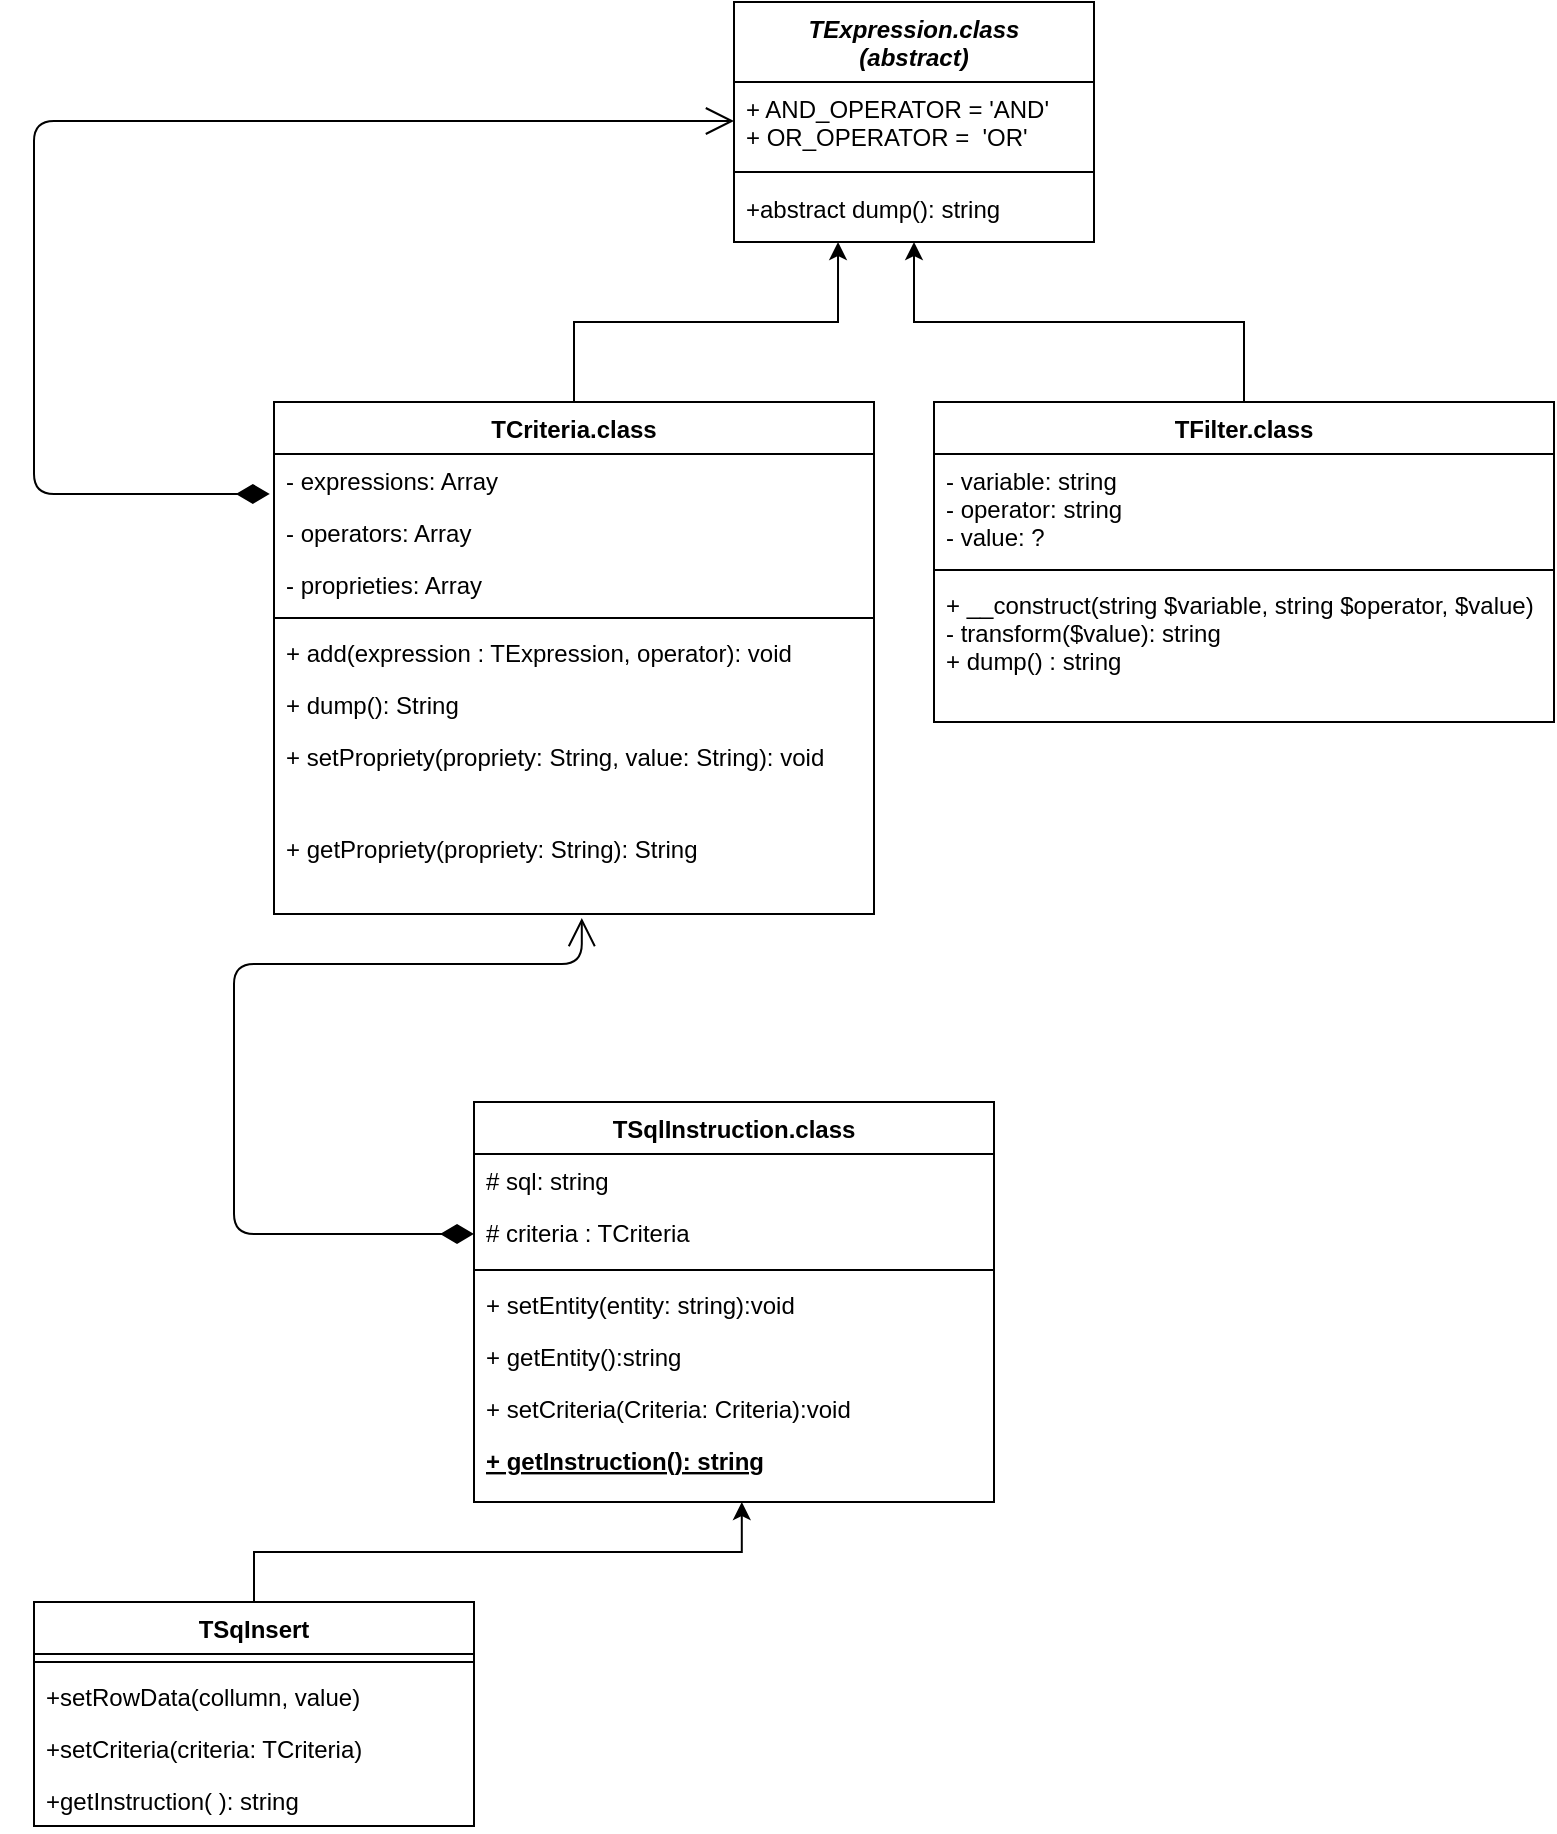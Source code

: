 <mxfile version="14.6.5" type="github">
  <diagram id="begXMOKjxD-VHNFKXaLN" name="Page-1">
    <mxGraphModel dx="1426" dy="867" grid="1" gridSize="10" guides="1" tooltips="1" connect="1" arrows="1" fold="1" page="1" pageScale="1" pageWidth="827" pageHeight="1169" math="0" shadow="0">
      <root>
        <mxCell id="0" />
        <mxCell id="1" parent="0" />
        <mxCell id="JY9pmbTufr1GAne4njng-2" value="TExpression.class&#xa;(abstract)" style="swimlane;fontStyle=3;align=center;verticalAlign=top;childLayout=stackLayout;horizontal=1;startSize=40;horizontalStack=0;resizeParent=1;resizeParentMax=0;resizeLast=0;collapsible=1;marginBottom=0;" parent="1" vertex="1">
          <mxGeometry x="370" y="80" width="180" height="120" as="geometry">
            <mxRectangle x="220" y="90" width="100" height="26" as="alternateBounds" />
          </mxGeometry>
        </mxCell>
        <mxCell id="JY9pmbTufr1GAne4njng-3" value="+ AND_OPERATOR = &#39;AND&#39;&#xa;+ OR_OPERATOR =  &#39;OR&#39;" style="text;strokeColor=none;fillColor=none;align=left;verticalAlign=top;spacingLeft=4;spacingRight=4;overflow=hidden;rotatable=0;points=[[0,0.5],[1,0.5]];portConstraint=eastwest;" parent="JY9pmbTufr1GAne4njng-2" vertex="1">
          <mxGeometry y="40" width="180" height="40" as="geometry" />
        </mxCell>
        <mxCell id="JY9pmbTufr1GAne4njng-4" value="" style="line;strokeWidth=1;fillColor=none;align=left;verticalAlign=middle;spacingTop=-1;spacingLeft=3;spacingRight=3;rotatable=0;labelPosition=right;points=[];portConstraint=eastwest;" parent="JY9pmbTufr1GAne4njng-2" vertex="1">
          <mxGeometry y="80" width="180" height="10" as="geometry" />
        </mxCell>
        <mxCell id="JY9pmbTufr1GAne4njng-5" value="+abstract dump(): string" style="text;strokeColor=none;fillColor=none;align=left;verticalAlign=top;spacingLeft=4;spacingRight=4;overflow=hidden;rotatable=0;points=[[0,0.5],[1,0.5]];portConstraint=eastwest;" parent="JY9pmbTufr1GAne4njng-2" vertex="1">
          <mxGeometry y="90" width="180" height="30" as="geometry" />
        </mxCell>
        <mxCell id="DMIW6I_9iaYC-AIP4fg_-6" style="edgeStyle=orthogonalEdgeStyle;rounded=0;orthogonalLoop=1;jettySize=auto;html=1;entryX=0.5;entryY=1;entryDx=0;entryDy=0;" parent="1" source="DMIW6I_9iaYC-AIP4fg_-1" target="JY9pmbTufr1GAne4njng-2" edge="1">
          <mxGeometry relative="1" as="geometry" />
        </mxCell>
        <mxCell id="DMIW6I_9iaYC-AIP4fg_-1" value="TFilter.class" style="swimlane;fontStyle=1;align=center;verticalAlign=top;childLayout=stackLayout;horizontal=1;startSize=26;horizontalStack=0;resizeParent=1;resizeParentMax=0;resizeLast=0;collapsible=1;marginBottom=0;" parent="1" vertex="1">
          <mxGeometry x="470" y="280" width="310" height="160" as="geometry" />
        </mxCell>
        <mxCell id="DMIW6I_9iaYC-AIP4fg_-2" value="- variable: string&#xa;- operator: string&#xa;- value: ?" style="text;strokeColor=none;fillColor=none;align=left;verticalAlign=top;spacingLeft=4;spacingRight=4;overflow=hidden;rotatable=0;points=[[0,0.5],[1,0.5]];portConstraint=eastwest;" parent="DMIW6I_9iaYC-AIP4fg_-1" vertex="1">
          <mxGeometry y="26" width="310" height="54" as="geometry" />
        </mxCell>
        <mxCell id="DMIW6I_9iaYC-AIP4fg_-3" value="" style="line;strokeWidth=1;fillColor=none;align=left;verticalAlign=middle;spacingTop=-1;spacingLeft=3;spacingRight=3;rotatable=0;labelPosition=right;points=[];portConstraint=eastwest;" parent="DMIW6I_9iaYC-AIP4fg_-1" vertex="1">
          <mxGeometry y="80" width="310" height="8" as="geometry" />
        </mxCell>
        <mxCell id="DMIW6I_9iaYC-AIP4fg_-4" value="+ __construct(string $variable, string $operator, $value)&#xa;- transform($value): string&#xa;+ dump() : string" style="text;strokeColor=none;fillColor=none;align=left;verticalAlign=top;spacingLeft=4;spacingRight=4;overflow=hidden;rotatable=0;points=[[0,0.5],[1,0.5]];portConstraint=eastwest;" parent="DMIW6I_9iaYC-AIP4fg_-1" vertex="1">
          <mxGeometry y="88" width="310" height="72" as="geometry" />
        </mxCell>
        <mxCell id="fzTyoeFtxnWJiMsBnYOy-11" style="edgeStyle=orthogonalEdgeStyle;rounded=0;orthogonalLoop=1;jettySize=auto;html=1;entryX=0.289;entryY=1;entryDx=0;entryDy=0;entryPerimeter=0;" parent="1" source="fzTyoeFtxnWJiMsBnYOy-2" target="JY9pmbTufr1GAne4njng-5" edge="1">
          <mxGeometry relative="1" as="geometry" />
        </mxCell>
        <mxCell id="fzTyoeFtxnWJiMsBnYOy-2" value="TCriteria.class" style="swimlane;fontStyle=1;align=center;verticalAlign=top;childLayout=stackLayout;horizontal=1;startSize=26;horizontalStack=0;resizeParent=1;resizeParentMax=0;resizeLast=0;collapsible=1;marginBottom=0;" parent="1" vertex="1">
          <mxGeometry x="140" y="280" width="300" height="256" as="geometry" />
        </mxCell>
        <mxCell id="fzTyoeFtxnWJiMsBnYOy-3" value="- expressions: Array" style="text;strokeColor=none;fillColor=none;align=left;verticalAlign=top;spacingLeft=4;spacingRight=4;overflow=hidden;rotatable=0;points=[[0,0.5],[1,0.5]];portConstraint=eastwest;" parent="fzTyoeFtxnWJiMsBnYOy-2" vertex="1">
          <mxGeometry y="26" width="300" height="26" as="geometry" />
        </mxCell>
        <mxCell id="fzTyoeFtxnWJiMsBnYOy-6" value="- operators: Array" style="text;strokeColor=none;fillColor=none;align=left;verticalAlign=top;spacingLeft=4;spacingRight=4;overflow=hidden;rotatable=0;points=[[0,0.5],[1,0.5]];portConstraint=eastwest;" parent="fzTyoeFtxnWJiMsBnYOy-2" vertex="1">
          <mxGeometry y="52" width="300" height="26" as="geometry" />
        </mxCell>
        <mxCell id="fzTyoeFtxnWJiMsBnYOy-7" value="- proprieties: Array" style="text;strokeColor=none;fillColor=none;align=left;verticalAlign=top;spacingLeft=4;spacingRight=4;overflow=hidden;rotatable=0;points=[[0,0.5],[1,0.5]];portConstraint=eastwest;" parent="fzTyoeFtxnWJiMsBnYOy-2" vertex="1">
          <mxGeometry y="78" width="300" height="26" as="geometry" />
        </mxCell>
        <mxCell id="fzTyoeFtxnWJiMsBnYOy-4" value="" style="line;strokeWidth=1;fillColor=none;align=left;verticalAlign=middle;spacingTop=-1;spacingLeft=3;spacingRight=3;rotatable=0;labelPosition=right;points=[];portConstraint=eastwest;" parent="fzTyoeFtxnWJiMsBnYOy-2" vertex="1">
          <mxGeometry y="104" width="300" height="8" as="geometry" />
        </mxCell>
        <mxCell id="fzTyoeFtxnWJiMsBnYOy-5" value="+ add(expression : TExpression, operator): void" style="text;strokeColor=none;fillColor=none;align=left;verticalAlign=top;spacingLeft=4;spacingRight=4;overflow=hidden;rotatable=0;points=[[0,0.5],[1,0.5]];portConstraint=eastwest;" parent="fzTyoeFtxnWJiMsBnYOy-2" vertex="1">
          <mxGeometry y="112" width="300" height="26" as="geometry" />
        </mxCell>
        <mxCell id="fzTyoeFtxnWJiMsBnYOy-8" value="+ dump(): String" style="text;strokeColor=none;fillColor=none;align=left;verticalAlign=top;spacingLeft=4;spacingRight=4;overflow=hidden;rotatable=0;points=[[0,0.5],[1,0.5]];portConstraint=eastwest;" parent="fzTyoeFtxnWJiMsBnYOy-2" vertex="1">
          <mxGeometry y="138" width="300" height="26" as="geometry" />
        </mxCell>
        <mxCell id="fzTyoeFtxnWJiMsBnYOy-9" value="+ setPropriety(propriety: String, value: String): void" style="text;strokeColor=none;fillColor=none;align=left;verticalAlign=top;spacingLeft=4;spacingRight=4;overflow=hidden;rotatable=0;points=[[0,0.5],[1,0.5]];portConstraint=eastwest;" parent="fzTyoeFtxnWJiMsBnYOy-2" vertex="1">
          <mxGeometry y="164" width="300" height="46" as="geometry" />
        </mxCell>
        <mxCell id="fzTyoeFtxnWJiMsBnYOy-10" value="+ getPropriety(propriety: String): String" style="text;strokeColor=none;fillColor=none;align=left;verticalAlign=top;spacingLeft=4;spacingRight=4;overflow=hidden;rotatable=0;points=[[0,0.5],[1,0.5]];portConstraint=eastwest;" parent="fzTyoeFtxnWJiMsBnYOy-2" vertex="1">
          <mxGeometry y="210" width="300" height="46" as="geometry" />
        </mxCell>
        <mxCell id="fzTyoeFtxnWJiMsBnYOy-13" value="" style="endArrow=open;html=1;endSize=12;startArrow=diamondThin;startSize=14;startFill=1;edgeStyle=orthogonalEdgeStyle;align=left;verticalAlign=bottom;exitX=-0.007;exitY=0.769;exitDx=0;exitDy=0;exitPerimeter=0;" parent="1" source="fzTyoeFtxnWJiMsBnYOy-3" edge="1">
          <mxGeometry x="-1" y="3" relative="1" as="geometry">
            <mxPoint x="210" y="139.5" as="sourcePoint" />
            <mxPoint x="370" y="139.5" as="targetPoint" />
            <Array as="points">
              <mxPoint x="20" y="326" />
              <mxPoint x="20" y="140" />
            </Array>
          </mxGeometry>
        </mxCell>
        <mxCell id="b-M2unAk0DY4yhwUUbCI-1" value="TSqlInstruction.class" style="swimlane;fontStyle=1;align=center;verticalAlign=top;childLayout=stackLayout;horizontal=1;startSize=26;horizontalStack=0;resizeParent=1;resizeParentMax=0;resizeLast=0;collapsible=1;marginBottom=0;" vertex="1" parent="1">
          <mxGeometry x="240" y="630" width="260" height="200" as="geometry" />
        </mxCell>
        <mxCell id="b-M2unAk0DY4yhwUUbCI-2" value="# sql: string" style="text;strokeColor=none;fillColor=none;align=left;verticalAlign=top;spacingLeft=4;spacingRight=4;overflow=hidden;rotatable=0;points=[[0,0.5],[1,0.5]];portConstraint=eastwest;" vertex="1" parent="b-M2unAk0DY4yhwUUbCI-1">
          <mxGeometry y="26" width="260" height="26" as="geometry" />
        </mxCell>
        <mxCell id="b-M2unAk0DY4yhwUUbCI-5" value="# criteria : TCriteria" style="text;strokeColor=none;fillColor=none;align=left;verticalAlign=top;spacingLeft=4;spacingRight=4;overflow=hidden;rotatable=0;points=[[0,0.5],[1,0.5]];portConstraint=eastwest;" vertex="1" parent="b-M2unAk0DY4yhwUUbCI-1">
          <mxGeometry y="52" width="260" height="28" as="geometry" />
        </mxCell>
        <mxCell id="b-M2unAk0DY4yhwUUbCI-3" value="" style="line;strokeWidth=1;fillColor=none;align=left;verticalAlign=middle;spacingTop=-1;spacingLeft=3;spacingRight=3;rotatable=0;labelPosition=right;points=[];portConstraint=eastwest;" vertex="1" parent="b-M2unAk0DY4yhwUUbCI-1">
          <mxGeometry y="80" width="260" height="8" as="geometry" />
        </mxCell>
        <mxCell id="b-M2unAk0DY4yhwUUbCI-4" value="+ setEntity(entity: string):void" style="text;strokeColor=none;fillColor=none;align=left;verticalAlign=top;spacingLeft=4;spacingRight=4;overflow=hidden;rotatable=0;points=[[0,0.5],[1,0.5]];portConstraint=eastwest;" vertex="1" parent="b-M2unAk0DY4yhwUUbCI-1">
          <mxGeometry y="88" width="260" height="26" as="geometry" />
        </mxCell>
        <mxCell id="b-M2unAk0DY4yhwUUbCI-6" value="+ getEntity():string" style="text;strokeColor=none;fillColor=none;align=left;verticalAlign=top;spacingLeft=4;spacingRight=4;overflow=hidden;rotatable=0;points=[[0,0.5],[1,0.5]];portConstraint=eastwest;" vertex="1" parent="b-M2unAk0DY4yhwUUbCI-1">
          <mxGeometry y="114" width="260" height="26" as="geometry" />
        </mxCell>
        <mxCell id="b-M2unAk0DY4yhwUUbCI-7" value="+ setCriteria(Criteria: Criteria):void" style="text;strokeColor=none;fillColor=none;align=left;verticalAlign=top;spacingLeft=4;spacingRight=4;overflow=hidden;rotatable=0;points=[[0,0.5],[1,0.5]];portConstraint=eastwest;" vertex="1" parent="b-M2unAk0DY4yhwUUbCI-1">
          <mxGeometry y="140" width="260" height="26" as="geometry" />
        </mxCell>
        <mxCell id="b-M2unAk0DY4yhwUUbCI-8" value="+ getInstruction(): string" style="text;strokeColor=none;fillColor=none;align=left;verticalAlign=top;spacingLeft=4;spacingRight=4;overflow=hidden;rotatable=0;points=[[0,0.5],[1,0.5]];portConstraint=eastwest;fontStyle=5" vertex="1" parent="b-M2unAk0DY4yhwUUbCI-1">
          <mxGeometry y="166" width="260" height="34" as="geometry" />
        </mxCell>
        <mxCell id="b-M2unAk0DY4yhwUUbCI-9" value="" style="endArrow=open;html=1;endSize=12;startArrow=diamondThin;startSize=14;startFill=1;edgeStyle=orthogonalEdgeStyle;align=left;verticalAlign=bottom;exitX=0;exitY=0.5;exitDx=0;exitDy=0;entryX=0.513;entryY=1.043;entryDx=0;entryDy=0;entryPerimeter=0;" edge="1" parent="1" source="b-M2unAk0DY4yhwUUbCI-5" target="fzTyoeFtxnWJiMsBnYOy-10">
          <mxGeometry x="-1" y="3" relative="1" as="geometry">
            <mxPoint x="237.9" y="746.494" as="sourcePoint" />
            <mxPoint x="470" y="560" as="targetPoint" />
            <Array as="points">
              <mxPoint x="120" y="696" />
              <mxPoint x="120" y="561" />
              <mxPoint x="294" y="561" />
            </Array>
          </mxGeometry>
        </mxCell>
        <mxCell id="b-M2unAk0DY4yhwUUbCI-19" style="edgeStyle=orthogonalEdgeStyle;rounded=0;orthogonalLoop=1;jettySize=auto;html=1;entryX=0.515;entryY=1;entryDx=0;entryDy=0;entryPerimeter=0;" edge="1" parent="1" source="b-M2unAk0DY4yhwUUbCI-10" target="b-M2unAk0DY4yhwUUbCI-8">
          <mxGeometry relative="1" as="geometry" />
        </mxCell>
        <mxCell id="b-M2unAk0DY4yhwUUbCI-10" value="TSqInsert" style="swimlane;fontStyle=1;align=center;verticalAlign=top;childLayout=stackLayout;horizontal=1;startSize=26;horizontalStack=0;resizeParent=1;resizeParentMax=0;resizeLast=0;collapsible=1;marginBottom=0;" vertex="1" parent="1">
          <mxGeometry x="20" y="880" width="220" height="112" as="geometry" />
        </mxCell>
        <mxCell id="b-M2unAk0DY4yhwUUbCI-12" value="" style="line;strokeWidth=1;fillColor=none;align=left;verticalAlign=middle;spacingTop=-1;spacingLeft=3;spacingRight=3;rotatable=0;labelPosition=right;points=[];portConstraint=eastwest;" vertex="1" parent="b-M2unAk0DY4yhwUUbCI-10">
          <mxGeometry y="26" width="220" height="8" as="geometry" />
        </mxCell>
        <mxCell id="b-M2unAk0DY4yhwUUbCI-13" value="+setRowData(collumn, value)" style="text;strokeColor=none;fillColor=none;align=left;verticalAlign=top;spacingLeft=4;spacingRight=4;overflow=hidden;rotatable=0;points=[[0,0.5],[1,0.5]];portConstraint=eastwest;" vertex="1" parent="b-M2unAk0DY4yhwUUbCI-10">
          <mxGeometry y="34" width="220" height="26" as="geometry" />
        </mxCell>
        <mxCell id="b-M2unAk0DY4yhwUUbCI-16" value="+setCriteria(criteria: TCriteria)" style="text;strokeColor=none;fillColor=none;align=left;verticalAlign=top;spacingLeft=4;spacingRight=4;overflow=hidden;rotatable=0;points=[[0,0.5],[1,0.5]];portConstraint=eastwest;" vertex="1" parent="b-M2unAk0DY4yhwUUbCI-10">
          <mxGeometry y="60" width="220" height="26" as="geometry" />
        </mxCell>
        <mxCell id="b-M2unAk0DY4yhwUUbCI-17" value="+getInstruction( ): string" style="text;strokeColor=none;fillColor=none;align=left;verticalAlign=top;spacingLeft=4;spacingRight=4;overflow=hidden;rotatable=0;points=[[0,0.5],[1,0.5]];portConstraint=eastwest;" vertex="1" parent="b-M2unAk0DY4yhwUUbCI-10">
          <mxGeometry y="86" width="220" height="26" as="geometry" />
        </mxCell>
      </root>
    </mxGraphModel>
  </diagram>
</mxfile>
